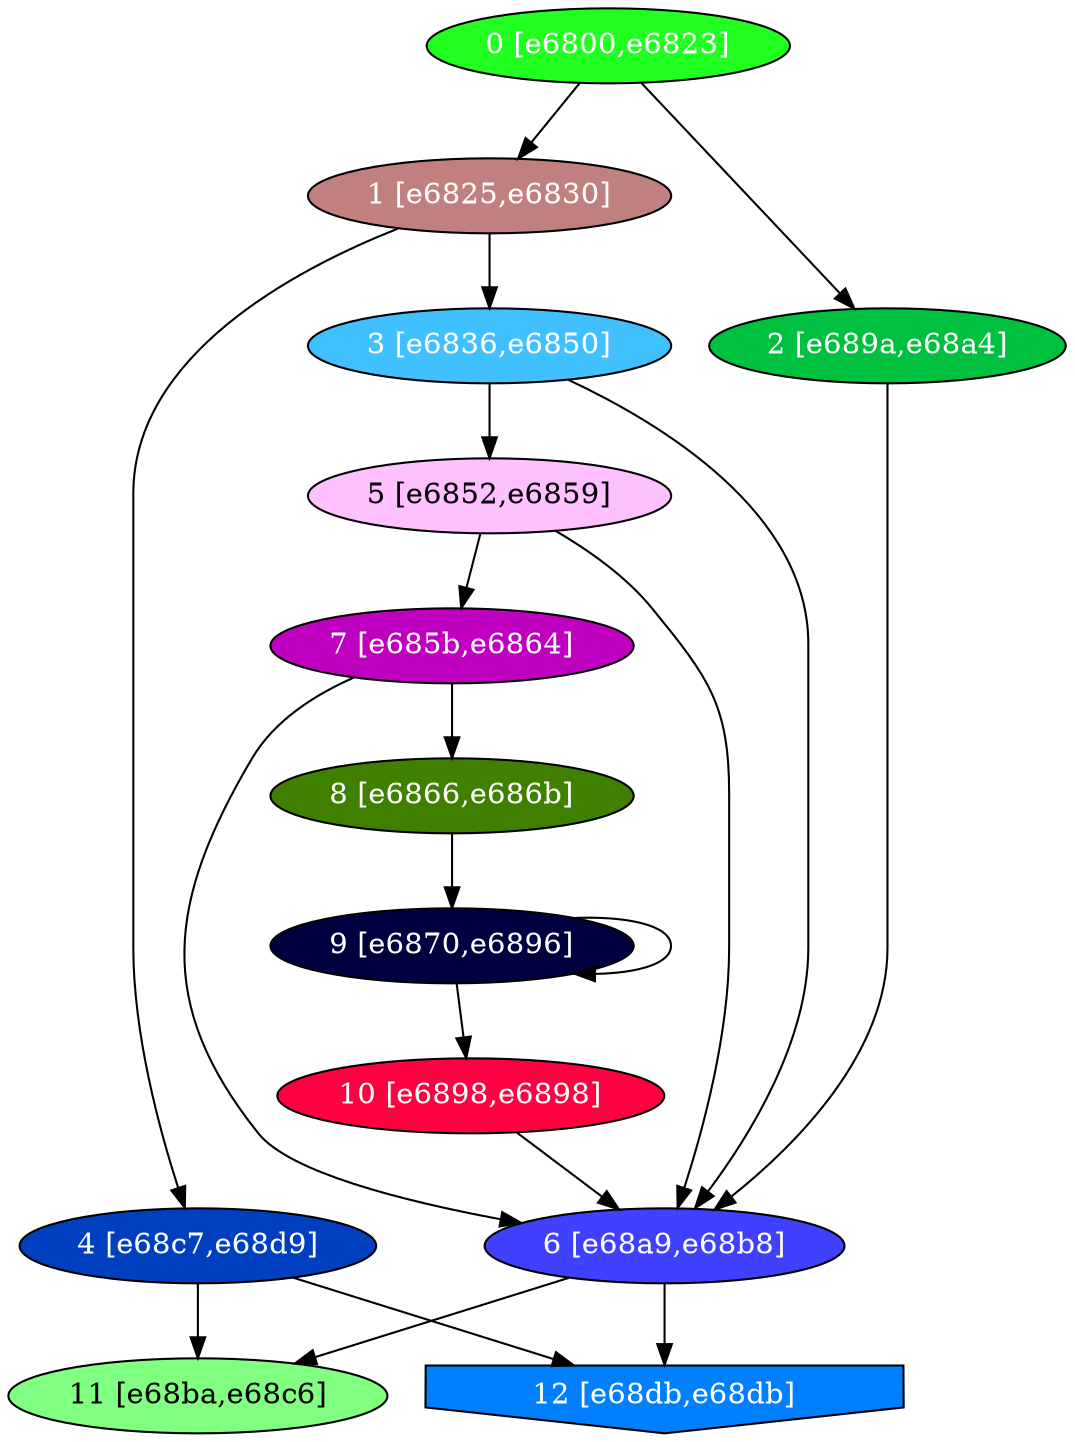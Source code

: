 diGraph libnss3{
	libnss3_0  [style=filled fillcolor="#20FF20" fontcolor="#ffffff" shape=oval label="0 [e6800,e6823]"]
	libnss3_1  [style=filled fillcolor="#C08080" fontcolor="#ffffff" shape=oval label="1 [e6825,e6830]"]
	libnss3_2  [style=filled fillcolor="#00C040" fontcolor="#ffffff" shape=oval label="2 [e689a,e68a4]"]
	libnss3_3  [style=filled fillcolor="#40C0FF" fontcolor="#ffffff" shape=oval label="3 [e6836,e6850]"]
	libnss3_4  [style=filled fillcolor="#0040C0" fontcolor="#ffffff" shape=oval label="4 [e68c7,e68d9]"]
	libnss3_5  [style=filled fillcolor="#FFC0FF" fontcolor="#000000" shape=oval label="5 [e6852,e6859]"]
	libnss3_6  [style=filled fillcolor="#4040FF" fontcolor="#ffffff" shape=oval label="6 [e68a9,e68b8]"]
	libnss3_7  [style=filled fillcolor="#C000C0" fontcolor="#ffffff" shape=oval label="7 [e685b,e6864]"]
	libnss3_8  [style=filled fillcolor="#408000" fontcolor="#ffffff" shape=oval label="8 [e6866,e686b]"]
	libnss3_9  [style=filled fillcolor="#000040" fontcolor="#ffffff" shape=oval label="9 [e6870,e6896]"]
	libnss3_a  [style=filled fillcolor="#FF0040" fontcolor="#ffffff" shape=oval label="10 [e6898,e6898]"]
	libnss3_b  [style=filled fillcolor="#80FF80" fontcolor="#000000" shape=oval label="11 [e68ba,e68c6]"]
	libnss3_c  [style=filled fillcolor="#0080FF" fontcolor="#ffffff" shape=invhouse label="12 [e68db,e68db]"]

	libnss3_0 -> libnss3_1
	libnss3_0 -> libnss3_2
	libnss3_1 -> libnss3_3
	libnss3_1 -> libnss3_4
	libnss3_2 -> libnss3_6
	libnss3_3 -> libnss3_5
	libnss3_3 -> libnss3_6
	libnss3_4 -> libnss3_b
	libnss3_4 -> libnss3_c
	libnss3_5 -> libnss3_6
	libnss3_5 -> libnss3_7
	libnss3_6 -> libnss3_b
	libnss3_6 -> libnss3_c
	libnss3_7 -> libnss3_6
	libnss3_7 -> libnss3_8
	libnss3_8 -> libnss3_9
	libnss3_9 -> libnss3_9
	libnss3_9 -> libnss3_a
	libnss3_a -> libnss3_6
}